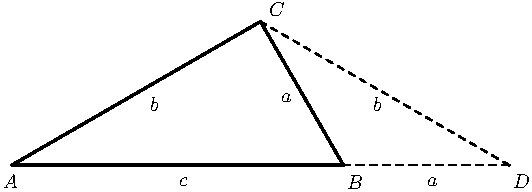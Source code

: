 import graph; size(9cm); real lsf=0.5; pen dps=linewidth(0.7)+fontsize(10); defaultpen(dps); pen ds=black; real xmin=-8.218797514022308,xmax=13.99765618135935,ymin=-6.36105646310198,ymax=8.677773730694826; 
pair A=(-3.56,0.), B=(2.6,0.), C=(1.06,2.6673582436560705), D=(5.68,0.); 
draw(A--B,linewidth(1.2)); draw(A--C,linewidth(1.2)); draw(C--B,linewidth(1.2)); draw(C--D,linewidth(0.8)+linetype("4 4")); draw(B--D,linewidth(0.8)+linetype("4 4")); 
dot(A,linewidth(1.pt)+ds); label("$A$",(-3.7755067749459763,-0.46515144394300545),NE*lsf); dot(B,linewidth(1.pt)+ds); label("$B$",(2.633085637183348,-0.49363407688580246),NE*lsf); label("$c$",(-0.5000039865243215,-0.4366688110002085),NE*lsf); dot((-0.48,0.),linewidth(1.pt)+ds); dot(C,linewidth(1.pt)+ds); label("$C$",(1.1804713571007013,2.724903445650256),NE*lsf); label("$b$",(-1.0411740124374644,0.9589802031968435),NE*lsf); label("$a$",(1.4083324206430772,1.1298760008536255),NE*lsf); dot(D,linewidth(1.pt)+ds); label("$D$",(5.709209995005424,-0.460819757141934),NE*lsf); label("$b$",(3.117290397210897,0.9589802031968435),NE*lsf); label("$a$",(4.114182550208792,-0.4366688110002085),NE*lsf); 
clip((xmin,ymin)--(xmin,ymax)--(xmax,ymax)--(xmax,ymin)--cycle); 